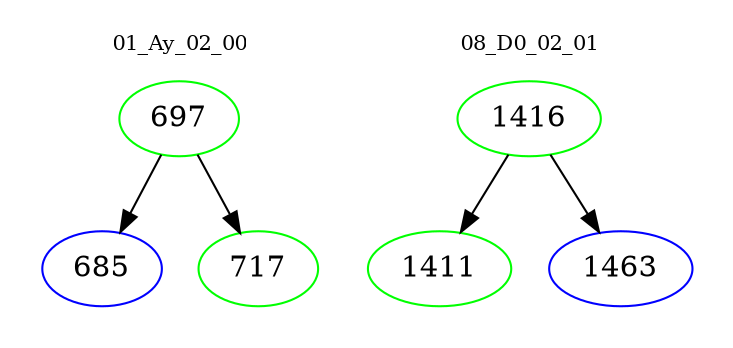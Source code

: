 digraph{
subgraph cluster_0 {
color = white
label = "01_Ay_02_00";
fontsize=10;
T0_697 [label="697", color="green"]
T0_697 -> T0_685 [color="black"]
T0_685 [label="685", color="blue"]
T0_697 -> T0_717 [color="black"]
T0_717 [label="717", color="green"]
}
subgraph cluster_1 {
color = white
label = "08_D0_02_01";
fontsize=10;
T1_1416 [label="1416", color="green"]
T1_1416 -> T1_1411 [color="black"]
T1_1411 [label="1411", color="green"]
T1_1416 -> T1_1463 [color="black"]
T1_1463 [label="1463", color="blue"]
}
}
